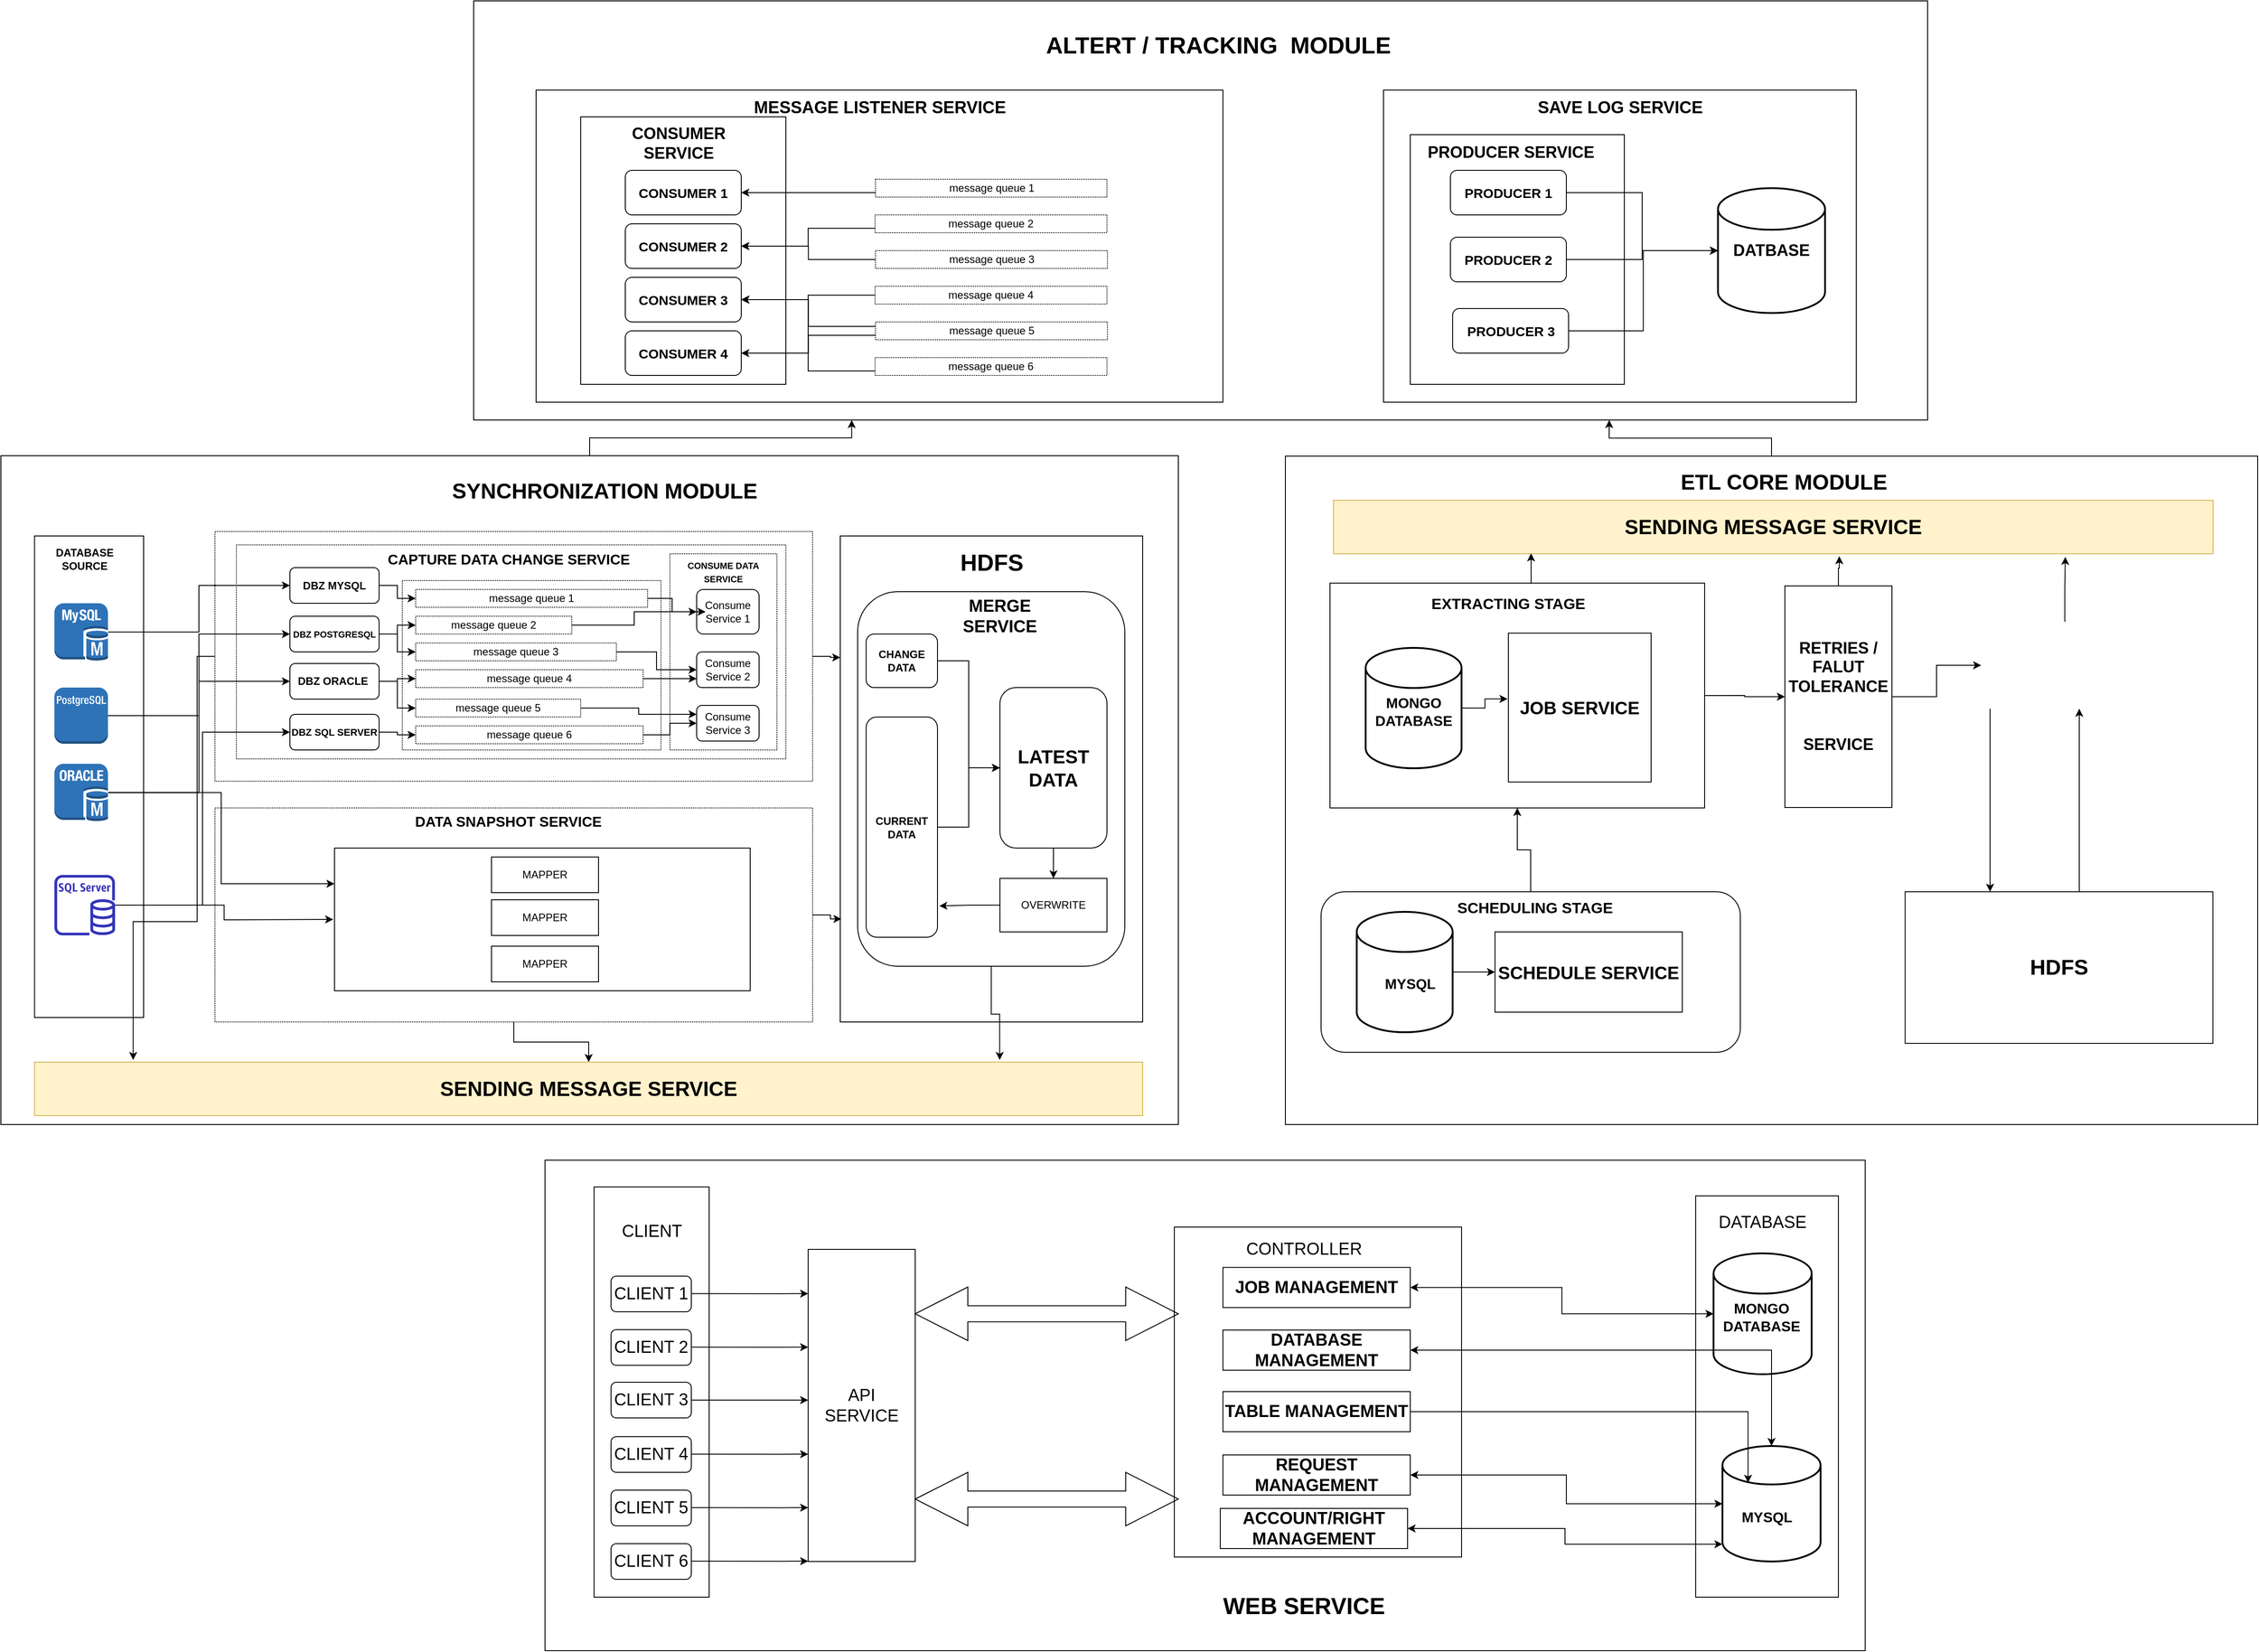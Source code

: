 <mxfile version="14.7.4" type="device"><diagram id="QPq5sJw2cAP8BwN6DAW2" name="Page-1"><mxGraphModel dx="2370" dy="2492" grid="1" gridSize="10" guides="1" tooltips="1" connect="1" arrows="1" fold="1" page="1" pageScale="1" pageWidth="827" pageHeight="1169" math="0" shadow="0"><root><mxCell id="0"/><mxCell id="1" parent="0"/><mxCell id="Ia89m7YmmxteLUrxojbC-186" value="" style="rounded=0;whiteSpace=wrap;html=1;fillColor=none;" parent="1" vertex="1"><mxGeometry x="570" y="-320" width="1630" height="470" as="geometry"/></mxCell><mxCell id="Ia89m7YmmxteLUrxojbC-228" value="" style="rounded=0;whiteSpace=wrap;html=1;fillColor=none;" parent="1" vertex="1"><mxGeometry x="640" y="-220" width="770" height="350" as="geometry"/></mxCell><mxCell id="Ia89m7YmmxteLUrxojbC-204" value="" style="rounded=0;whiteSpace=wrap;html=1;fillColor=none;" parent="1" vertex="1"><mxGeometry x="690" y="-190" width="230" height="300" as="geometry"/></mxCell><mxCell id="Ia89m7YmmxteLUrxojbC-195" style="edgeStyle=orthogonalEdgeStyle;rounded=0;orthogonalLoop=1;jettySize=auto;html=1;entryX=0.781;entryY=1;entryDx=0;entryDy=0;entryPerimeter=0;startArrow=none;startFill=0;endArrow=classic;endFill=1;" parent="1" source="Ia89m7YmmxteLUrxojbC-103" target="Ia89m7YmmxteLUrxojbC-186" edge="1"><mxGeometry relative="1" as="geometry"/></mxCell><mxCell id="Ia89m7YmmxteLUrxojbC-103" value="" style="rounded=0;whiteSpace=wrap;html=1;fillColor=none;" parent="1" vertex="1"><mxGeometry x="1480" y="190.5" width="1090" height="749.5" as="geometry"/></mxCell><mxCell id="Ia89m7YmmxteLUrxojbC-153" value="" style="rounded=1;whiteSpace=wrap;html=1;fillColor=none;" parent="1" vertex="1"><mxGeometry x="1520" y="679" width="470" height="180" as="geometry"/></mxCell><mxCell id="Ia89m7YmmxteLUrxojbC-136" value="" style="rounded=0;whiteSpace=wrap;html=1;fillColor=none;" parent="1" vertex="1"><mxGeometry x="1530" y="332.88" width="420" height="252.12" as="geometry"/></mxCell><mxCell id="Ia89m7YmmxteLUrxojbC-192" style="edgeStyle=orthogonalEdgeStyle;rounded=0;orthogonalLoop=1;jettySize=auto;html=1;entryX=0.26;entryY=1;entryDx=0;entryDy=0;entryPerimeter=0;startArrow=none;startFill=0;endArrow=classic;endFill=1;" parent="1" source="Ia89m7YmmxteLUrxojbC-98" target="Ia89m7YmmxteLUrxojbC-186" edge="1"><mxGeometry relative="1" as="geometry"/></mxCell><mxCell id="Ia89m7YmmxteLUrxojbC-98" value="" style="rounded=0;whiteSpace=wrap;html=1;fillColor=none;" parent="1" vertex="1"><mxGeometry x="40" y="190" width="1320" height="750" as="geometry"/></mxCell><mxCell id="Ia89m7YmmxteLUrxojbC-10" value="" style="rounded=0;whiteSpace=wrap;html=1;fillColor=none;" parent="1" vertex="1"><mxGeometry x="77.75" y="280" width="122.25" height="540" as="geometry"/></mxCell><mxCell id="Ia89m7YmmxteLUrxojbC-22" style="edgeStyle=orthogonalEdgeStyle;rounded=0;orthogonalLoop=1;jettySize=auto;html=1;entryX=0;entryY=0.5;entryDx=0;entryDy=0;" parent="1" source="Ia89m7YmmxteLUrxojbC-7" target="Ia89m7YmmxteLUrxojbC-18" edge="1"><mxGeometry relative="1" as="geometry"/></mxCell><mxCell id="Ia89m7YmmxteLUrxojbC-7" value="" style="outlineConnect=0;dashed=0;verticalLabelPosition=bottom;verticalAlign=top;align=center;html=1;shape=mxgraph.aws3.postgre_sql_instance;fillColor=#2E73B8;gradientColor=none;dashPattern=1 1;" parent="1" vertex="1"><mxGeometry x="100" y="450" width="60" height="63" as="geometry"/></mxCell><mxCell id="Ia89m7YmmxteLUrxojbC-21" style="edgeStyle=orthogonalEdgeStyle;orthogonalLoop=1;jettySize=auto;html=1;entryX=0;entryY=0.5;entryDx=0;entryDy=0;rounded=0;" parent="1" source="Ia89m7YmmxteLUrxojbC-8" target="Ia89m7YmmxteLUrxojbC-17" edge="1"><mxGeometry relative="1" as="geometry"/></mxCell><mxCell id="Ia89m7YmmxteLUrxojbC-8" value="" style="outlineConnect=0;dashed=0;verticalLabelPosition=bottom;verticalAlign=top;align=center;html=1;shape=mxgraph.aws3.mysql_db_instance;fillColor=#2E73B8;gradientColor=none;dashPattern=1 1;" parent="1" vertex="1"><mxGeometry x="100" y="355.5" width="60" height="64.5" as="geometry"/></mxCell><mxCell id="Ia89m7YmmxteLUrxojbC-23" style="edgeStyle=orthogonalEdgeStyle;rounded=0;orthogonalLoop=1;jettySize=auto;html=1;entryX=0;entryY=0.5;entryDx=0;entryDy=0;" parent="1" source="Ia89m7YmmxteLUrxojbC-9" target="Ia89m7YmmxteLUrxojbC-19" edge="1"><mxGeometry relative="1" as="geometry"/></mxCell><mxCell id="Ia89m7YmmxteLUrxojbC-93" style="edgeStyle=orthogonalEdgeStyle;rounded=0;orthogonalLoop=1;jettySize=auto;html=1;entryX=0;entryY=0.25;entryDx=0;entryDy=0;startArrow=none;startFill=0;endArrow=classic;endFill=1;" parent="1" source="Ia89m7YmmxteLUrxojbC-9" target="Ia89m7YmmxteLUrxojbC-91" edge="1"><mxGeometry relative="1" as="geometry"/></mxCell><mxCell id="Ia89m7YmmxteLUrxojbC-9" value="" style="outlineConnect=0;dashed=0;verticalLabelPosition=bottom;verticalAlign=top;align=center;html=1;shape=mxgraph.aws3.oracle_db_instance;fillColor=#2E73B8;gradientColor=none;dashPattern=1 1;" parent="1" vertex="1"><mxGeometry x="100" y="535.5" width="60" height="64.5" as="geometry"/></mxCell><mxCell id="Ia89m7YmmxteLUrxojbC-24" style="edgeStyle=orthogonalEdgeStyle;rounded=0;orthogonalLoop=1;jettySize=auto;html=1;entryX=0;entryY=0.5;entryDx=0;entryDy=0;" parent="1" source="Ia89m7YmmxteLUrxojbC-11" target="Ia89m7YmmxteLUrxojbC-20" edge="1"><mxGeometry relative="1" as="geometry"/></mxCell><mxCell id="Ia89m7YmmxteLUrxojbC-90" style="edgeStyle=orthogonalEdgeStyle;rounded=0;orthogonalLoop=1;jettySize=auto;html=1;entryX=0;entryY=0.5;entryDx=0;entryDy=0;startArrow=none;startFill=0;endArrow=classic;endFill=1;" parent="1" source="Ia89m7YmmxteLUrxojbC-11" edge="1"><mxGeometry relative="1" as="geometry"><mxPoint x="412.5" y="710" as="targetPoint"/></mxGeometry></mxCell><mxCell id="Ia89m7YmmxteLUrxojbC-11" value="" style="outlineConnect=0;fontColor=#232F3E;gradientColor=none;fillColor=#3334B9;strokeColor=none;dashed=0;verticalLabelPosition=bottom;verticalAlign=top;align=center;html=1;fontSize=12;fontStyle=0;aspect=fixed;pointerEvents=1;shape=mxgraph.aws4.rds_sql_server_instance;dashPattern=1 1;" parent="1" vertex="1"><mxGeometry x="100" y="660" width="68" height="68" as="geometry"/></mxCell><mxCell id="Ia89m7YmmxteLUrxojbC-64" style="edgeStyle=orthogonalEdgeStyle;rounded=0;orthogonalLoop=1;jettySize=auto;html=1;entryX=0;entryY=0.25;entryDx=0;entryDy=0;" parent="1" source="Ia89m7YmmxteLUrxojbC-13" target="Ia89m7YmmxteLUrxojbC-63" edge="1"><mxGeometry relative="1" as="geometry"/></mxCell><mxCell id="Ia89m7YmmxteLUrxojbC-265" style="edgeStyle=orthogonalEdgeStyle;rounded=0;orthogonalLoop=1;jettySize=auto;html=1;exitX=0;exitY=0.5;exitDx=0;exitDy=0;entryX=0.089;entryY=-0.039;entryDx=0;entryDy=0;entryPerimeter=0;fontSize=19;startArrow=none;startFill=0;endArrow=classic;endFill=1;" parent="1" source="Ia89m7YmmxteLUrxojbC-13" target="Ia89m7YmmxteLUrxojbC-264" edge="1"><mxGeometry relative="1" as="geometry"/></mxCell><mxCell id="Ia89m7YmmxteLUrxojbC-13" value="" style="rounded=0;whiteSpace=wrap;html=1;dashed=1;dashPattern=1 1;fillColor=none;" parent="1" vertex="1"><mxGeometry x="280" y="275" width="670" height="280" as="geometry"/></mxCell><mxCell id="Ia89m7YmmxteLUrxojbC-67" style="edgeStyle=orthogonalEdgeStyle;rounded=0;orthogonalLoop=1;jettySize=auto;html=1;entryX=0.004;entryY=0.788;entryDx=0;entryDy=0;entryPerimeter=0;" parent="1" source="Ia89m7YmmxteLUrxojbC-14" target="Ia89m7YmmxteLUrxojbC-63" edge="1"><mxGeometry relative="1" as="geometry"/></mxCell><mxCell id="Ia89m7YmmxteLUrxojbC-266" style="edgeStyle=orthogonalEdgeStyle;rounded=0;orthogonalLoop=1;jettySize=auto;html=1;fontSize=19;startArrow=none;startFill=0;endArrow=classic;endFill=1;" parent="1" source="Ia89m7YmmxteLUrxojbC-14" target="Ia89m7YmmxteLUrxojbC-264" edge="1"><mxGeometry relative="1" as="geometry"/></mxCell><mxCell id="Ia89m7YmmxteLUrxojbC-14" value="" style="rounded=0;whiteSpace=wrap;html=1;dashed=1;dashPattern=1 1;fillColor=none;" parent="1" vertex="1"><mxGeometry x="280" y="585" width="670" height="240" as="geometry"/></mxCell><mxCell id="Ia89m7YmmxteLUrxojbC-15" value="" style="rounded=0;whiteSpace=wrap;html=1;dashed=1;dashPattern=1 1;fillColor=none;" parent="1" vertex="1"><mxGeometry x="304" y="290" width="616" height="240" as="geometry"/></mxCell><mxCell id="Ia89m7YmmxteLUrxojbC-16" value="&lt;font size=&quot;1&quot;&gt;&lt;b style=&quot;font-size: 16px&quot;&gt;CAPTURE DATA CHANGE SERVICE&lt;/b&gt;&lt;/font&gt;" style="text;html=1;strokeColor=none;fillColor=none;align=center;verticalAlign=middle;whiteSpace=wrap;rounded=0;dashed=1;dashPattern=1 1;" parent="1" vertex="1"><mxGeometry x="457.5" y="295.5" width="302.5" height="20" as="geometry"/></mxCell><mxCell id="Ia89m7YmmxteLUrxojbC-33" style="edgeStyle=orthogonalEdgeStyle;rounded=0;orthogonalLoop=1;jettySize=auto;html=1;" parent="1" source="Ia89m7YmmxteLUrxojbC-17" target="Ia89m7YmmxteLUrxojbC-27" edge="1"><mxGeometry relative="1" as="geometry"/></mxCell><mxCell id="Ia89m7YmmxteLUrxojbC-17" value="&lt;b&gt;DBZ MYSQL&lt;/b&gt;" style="rounded=1;whiteSpace=wrap;html=1;fillColor=none;" parent="1" vertex="1"><mxGeometry x="364" y="315.5" width="100" height="40" as="geometry"/></mxCell><mxCell id="Ia89m7YmmxteLUrxojbC-34" style="edgeStyle=orthogonalEdgeStyle;rounded=0;orthogonalLoop=1;jettySize=auto;html=1;" parent="1" source="Ia89m7YmmxteLUrxojbC-18" target="Ia89m7YmmxteLUrxojbC-28" edge="1"><mxGeometry relative="1" as="geometry"/></mxCell><mxCell id="Ia89m7YmmxteLUrxojbC-35" style="edgeStyle=orthogonalEdgeStyle;rounded=0;orthogonalLoop=1;jettySize=auto;html=1;" parent="1" source="Ia89m7YmmxteLUrxojbC-18" target="Ia89m7YmmxteLUrxojbC-29" edge="1"><mxGeometry relative="1" as="geometry"/></mxCell><mxCell id="Ia89m7YmmxteLUrxojbC-18" value="&lt;font style=&quot;font-size: 10px&quot;&gt;&lt;b&gt;DBZ POSTGRESQL&lt;/b&gt;&lt;/font&gt;" style="rounded=1;whiteSpace=wrap;html=1;fillColor=none;" parent="1" vertex="1"><mxGeometry x="364" y="370" width="100" height="40" as="geometry"/></mxCell><mxCell id="Ia89m7YmmxteLUrxojbC-36" style="edgeStyle=orthogonalEdgeStyle;rounded=0;orthogonalLoop=1;jettySize=auto;html=1;entryX=0;entryY=0.5;entryDx=0;entryDy=0;" parent="1" source="Ia89m7YmmxteLUrxojbC-19" target="Ia89m7YmmxteLUrxojbC-30" edge="1"><mxGeometry relative="1" as="geometry"/></mxCell><mxCell id="Ia89m7YmmxteLUrxojbC-37" style="edgeStyle=orthogonalEdgeStyle;rounded=0;orthogonalLoop=1;jettySize=auto;html=1;" parent="1" source="Ia89m7YmmxteLUrxojbC-19" target="Ia89m7YmmxteLUrxojbC-31" edge="1"><mxGeometry relative="1" as="geometry"/></mxCell><mxCell id="Ia89m7YmmxteLUrxojbC-19" value="&lt;b&gt;DBZ ORACLE&amp;nbsp;&lt;/b&gt;" style="rounded=1;whiteSpace=wrap;html=1;fillColor=none;" parent="1" vertex="1"><mxGeometry x="364" y="423" width="100" height="40" as="geometry"/></mxCell><mxCell id="Ia89m7YmmxteLUrxojbC-38" style="edgeStyle=orthogonalEdgeStyle;rounded=0;orthogonalLoop=1;jettySize=auto;html=1;" parent="1" source="Ia89m7YmmxteLUrxojbC-20" target="Ia89m7YmmxteLUrxojbC-32" edge="1"><mxGeometry relative="1" as="geometry"/></mxCell><mxCell id="Ia89m7YmmxteLUrxojbC-20" value="&lt;font style=&quot;font-size: 11px&quot;&gt;&lt;b&gt;DBZ SQL SERVER&lt;/b&gt;&lt;/font&gt;" style="rounded=1;whiteSpace=wrap;html=1;fillColor=none;" parent="1" vertex="1"><mxGeometry x="364" y="480" width="100" height="40" as="geometry"/></mxCell><mxCell id="Ia89m7YmmxteLUrxojbC-25" value="" style="rounded=0;whiteSpace=wrap;html=1;dashed=1;dashPattern=1 1;fillColor=none;" parent="1" vertex="1"><mxGeometry x="490" y="330" width="290" height="190" as="geometry"/></mxCell><mxCell id="Ia89m7YmmxteLUrxojbC-49" style="edgeStyle=orthogonalEdgeStyle;rounded=0;orthogonalLoop=1;jettySize=auto;html=1;entryX=0;entryY=0.5;entryDx=0;entryDy=0;" parent="1" source="Ia89m7YmmxteLUrxojbC-27" target="Ia89m7YmmxteLUrxojbC-42" edge="1"><mxGeometry relative="1" as="geometry"/></mxCell><mxCell id="Ia89m7YmmxteLUrxojbC-27" value="message queue 1" style="rounded=0;whiteSpace=wrap;html=1;dashed=1;dashPattern=1 1;fillColor=none;" parent="1" vertex="1"><mxGeometry x="505" y="340" width="260" height="20" as="geometry"/></mxCell><mxCell id="Ia89m7YmmxteLUrxojbC-50" style="edgeStyle=orthogonalEdgeStyle;rounded=0;orthogonalLoop=1;jettySize=auto;html=1;entryX=0.143;entryY=0.5;entryDx=0;entryDy=0;entryPerimeter=0;" parent="1" source="Ia89m7YmmxteLUrxojbC-28" target="Ia89m7YmmxteLUrxojbC-42" edge="1"><mxGeometry relative="1" as="geometry"/></mxCell><mxCell id="Ia89m7YmmxteLUrxojbC-28" value="message queue 2" style="rounded=0;whiteSpace=wrap;html=1;dashed=1;dashPattern=1 1;fillColor=none;" parent="1" vertex="1"><mxGeometry x="505" y="370" width="175" height="20" as="geometry"/></mxCell><mxCell id="Ia89m7YmmxteLUrxojbC-51" style="edgeStyle=orthogonalEdgeStyle;rounded=0;orthogonalLoop=1;jettySize=auto;html=1;" parent="1" source="Ia89m7YmmxteLUrxojbC-29" target="Ia89m7YmmxteLUrxojbC-45" edge="1"><mxGeometry relative="1" as="geometry"/></mxCell><mxCell id="Ia89m7YmmxteLUrxojbC-29" value="message queue 3" style="rounded=0;whiteSpace=wrap;html=1;dashed=1;dashPattern=1 1;fillColor=none;" parent="1" vertex="1"><mxGeometry x="505" y="400" width="225" height="20" as="geometry"/></mxCell><mxCell id="Ia89m7YmmxteLUrxojbC-52" style="edgeStyle=orthogonalEdgeStyle;rounded=0;orthogonalLoop=1;jettySize=auto;html=1;entryX=0;entryY=0.75;entryDx=0;entryDy=0;" parent="1" source="Ia89m7YmmxteLUrxojbC-30" target="Ia89m7YmmxteLUrxojbC-45" edge="1"><mxGeometry relative="1" as="geometry"/></mxCell><mxCell id="Ia89m7YmmxteLUrxojbC-30" value="message queue 4" style="rounded=0;whiteSpace=wrap;html=1;dashed=1;dashPattern=1 1;fillColor=none;" parent="1" vertex="1"><mxGeometry x="505" y="430" width="255" height="20" as="geometry"/></mxCell><mxCell id="Ia89m7YmmxteLUrxojbC-55" style="edgeStyle=orthogonalEdgeStyle;rounded=0;orthogonalLoop=1;jettySize=auto;html=1;entryX=0;entryY=0.25;entryDx=0;entryDy=0;" parent="1" source="Ia89m7YmmxteLUrxojbC-31" target="Ia89m7YmmxteLUrxojbC-46" edge="1"><mxGeometry relative="1" as="geometry"/></mxCell><mxCell id="Ia89m7YmmxteLUrxojbC-31" value="message queue 5" style="rounded=0;whiteSpace=wrap;html=1;dashed=1;dashPattern=1 1;fillColor=none;" parent="1" vertex="1"><mxGeometry x="505" y="463" width="185" height="20" as="geometry"/></mxCell><mxCell id="Ia89m7YmmxteLUrxojbC-56" style="edgeStyle=orthogonalEdgeStyle;rounded=0;orthogonalLoop=1;jettySize=auto;html=1;entryX=0;entryY=0.5;entryDx=0;entryDy=0;" parent="1" source="Ia89m7YmmxteLUrxojbC-32" target="Ia89m7YmmxteLUrxojbC-46" edge="1"><mxGeometry relative="1" as="geometry"/></mxCell><mxCell id="Ia89m7YmmxteLUrxojbC-32" value="message queue 6" style="rounded=0;whiteSpace=wrap;html=1;dashed=1;dashPattern=1 1;fillColor=none;" parent="1" vertex="1"><mxGeometry x="505" y="493" width="255" height="20" as="geometry"/></mxCell><mxCell id="Ia89m7YmmxteLUrxojbC-39" value="" style="rounded=0;whiteSpace=wrap;html=1;dashed=1;dashPattern=1 1;fillColor=none;" parent="1" vertex="1"><mxGeometry x="790" y="300" width="120" height="220" as="geometry"/></mxCell><mxCell id="Ia89m7YmmxteLUrxojbC-40" value="&lt;b&gt;&lt;font style=&quot;font-size: 10px&quot;&gt;CONSUME DATA SERVICE&lt;/font&gt;&lt;/b&gt;" style="text;html=1;strokeColor=none;fillColor=none;align=center;verticalAlign=middle;whiteSpace=wrap;rounded=0;dashed=1;dashPattern=1 1;" parent="1" vertex="1"><mxGeometry x="805" y="310" width="90" height="20" as="geometry"/></mxCell><mxCell id="Ia89m7YmmxteLUrxojbC-42" value="Consume Service 1" style="rounded=1;whiteSpace=wrap;html=1;fillColor=none;" parent="1" vertex="1"><mxGeometry x="820" y="340" width="70" height="50" as="geometry"/></mxCell><mxCell id="Ia89m7YmmxteLUrxojbC-45" value="Consume Service 2" style="rounded=1;whiteSpace=wrap;html=1;fillColor=none;" parent="1" vertex="1"><mxGeometry x="820" y="410" width="70" height="40" as="geometry"/></mxCell><mxCell id="Ia89m7YmmxteLUrxojbC-46" value="Consume Service 3" style="rounded=1;whiteSpace=wrap;html=1;fillColor=none;" parent="1" vertex="1"><mxGeometry x="820" y="470" width="70" height="40" as="geometry"/></mxCell><mxCell id="Ia89m7YmmxteLUrxojbC-57" value="&lt;b&gt;DATABASE SOURCE&lt;/b&gt;" style="text;html=1;strokeColor=none;fillColor=none;align=center;verticalAlign=middle;whiteSpace=wrap;rounded=0;" parent="1" vertex="1"><mxGeometry x="114" y="295.5" width="40" height="20" as="geometry"/></mxCell><mxCell id="Ia89m7YmmxteLUrxojbC-60" value="&lt;font style=&quot;font-size: 14px&quot;&gt;&lt;b style=&quot;font-size: 16px&quot;&gt;DATA SNAPSHOT SERVICE&lt;/b&gt;&lt;/font&gt;" style="text;html=1;strokeColor=none;fillColor=none;align=center;verticalAlign=middle;whiteSpace=wrap;rounded=0;" parent="1" vertex="1"><mxGeometry x="493.75" y="590" width="230" height="20" as="geometry"/></mxCell><mxCell id="Ia89m7YmmxteLUrxojbC-63" value="" style="rounded=0;whiteSpace=wrap;html=1;fillColor=none;" parent="1" vertex="1"><mxGeometry x="981" y="280" width="339" height="545" as="geometry"/></mxCell><mxCell id="Ia89m7YmmxteLUrxojbC-69" value="&lt;font style=&quot;font-size: 26px&quot;&gt;&lt;b&gt;HDFS&lt;/b&gt;&lt;/font&gt;" style="text;html=1;strokeColor=none;fillColor=none;align=center;verticalAlign=middle;whiteSpace=wrap;rounded=0;" parent="1" vertex="1"><mxGeometry x="1130.5" y="300" width="40" height="20" as="geometry"/></mxCell><mxCell id="Ia89m7YmmxteLUrxojbC-268" style="edgeStyle=orthogonalEdgeStyle;rounded=0;orthogonalLoop=1;jettySize=auto;html=1;entryX=0.871;entryY=-0.039;entryDx=0;entryDy=0;entryPerimeter=0;fontSize=19;startArrow=none;startFill=0;endArrow=classic;endFill=1;" parent="1" source="Ia89m7YmmxteLUrxojbC-72" target="Ia89m7YmmxteLUrxojbC-264" edge="1"><mxGeometry relative="1" as="geometry"/></mxCell><mxCell id="Ia89m7YmmxteLUrxojbC-72" value="" style="rounded=1;whiteSpace=wrap;html=1;fillColor=none;" parent="1" vertex="1"><mxGeometry x="1000.5" y="342.5" width="299.5" height="420" as="geometry"/></mxCell><mxCell id="Ia89m7YmmxteLUrxojbC-77" style="edgeStyle=orthogonalEdgeStyle;rounded=0;orthogonalLoop=1;jettySize=auto;html=1;" parent="1" source="Ia89m7YmmxteLUrxojbC-74" target="Ia89m7YmmxteLUrxojbC-76" edge="1"><mxGeometry relative="1" as="geometry"/></mxCell><mxCell id="Ia89m7YmmxteLUrxojbC-74" value="&lt;b&gt;CHANGE DATA&lt;/b&gt;" style="rounded=1;whiteSpace=wrap;html=1;fillColor=none;" parent="1" vertex="1"><mxGeometry x="1010" y="390" width="80" height="60" as="geometry"/></mxCell><mxCell id="Ia89m7YmmxteLUrxojbC-78" style="edgeStyle=orthogonalEdgeStyle;rounded=0;orthogonalLoop=1;jettySize=auto;html=1;entryX=0;entryY=0.5;entryDx=0;entryDy=0;" parent="1" source="Ia89m7YmmxteLUrxojbC-75" target="Ia89m7YmmxteLUrxojbC-76" edge="1"><mxGeometry relative="1" as="geometry"/></mxCell><mxCell id="Ia89m7YmmxteLUrxojbC-75" value="&lt;b&gt;CURRENT DATA&lt;/b&gt;" style="rounded=1;whiteSpace=wrap;html=1;fillColor=none;" parent="1" vertex="1"><mxGeometry x="1010" y="483" width="80" height="247" as="geometry"/></mxCell><mxCell id="Ia89m7YmmxteLUrxojbC-76" value="&lt;font size=&quot;1&quot;&gt;&lt;b style=&quot;font-size: 21px&quot;&gt;LATEST DATA&lt;/b&gt;&lt;/font&gt;" style="rounded=1;whiteSpace=wrap;html=1;fillColor=none;" parent="1" vertex="1"><mxGeometry x="1160" y="450" width="120" height="180" as="geometry"/></mxCell><mxCell id="Ia89m7YmmxteLUrxojbC-85" style="edgeStyle=orthogonalEdgeStyle;rounded=0;orthogonalLoop=1;jettySize=auto;html=1;entryX=0.5;entryY=1;entryDx=0;entryDy=0;startArrow=classic;startFill=1;endArrow=none;endFill=0;" parent="1" source="Ia89m7YmmxteLUrxojbC-84" target="Ia89m7YmmxteLUrxojbC-76" edge="1"><mxGeometry relative="1" as="geometry"/></mxCell><mxCell id="Ia89m7YmmxteLUrxojbC-88" style="edgeStyle=orthogonalEdgeStyle;rounded=0;orthogonalLoop=1;jettySize=auto;html=1;entryX=1.025;entryY=0.858;entryDx=0;entryDy=0;entryPerimeter=0;" parent="1" source="Ia89m7YmmxteLUrxojbC-84" target="Ia89m7YmmxteLUrxojbC-75" edge="1"><mxGeometry relative="1" as="geometry"/></mxCell><mxCell id="Ia89m7YmmxteLUrxojbC-84" value="OVERWRITE" style="rounded=0;whiteSpace=wrap;html=1;fillColor=none;" parent="1" vertex="1"><mxGeometry x="1160" y="664" width="120" height="60" as="geometry"/></mxCell><mxCell id="Ia89m7YmmxteLUrxojbC-91" value="" style="rounded=0;whiteSpace=wrap;html=1;fillColor=none;" parent="1" vertex="1"><mxGeometry x="414" y="630" width="466" height="160" as="geometry"/></mxCell><mxCell id="Ia89m7YmmxteLUrxojbC-94" value="MAPPER" style="rounded=0;whiteSpace=wrap;html=1;fillColor=none;" parent="1" vertex="1"><mxGeometry x="590" y="640" width="120" height="40" as="geometry"/></mxCell><mxCell id="Ia89m7YmmxteLUrxojbC-95" value="MAPPER" style="rounded=0;whiteSpace=wrap;html=1;fillColor=none;" parent="1" vertex="1"><mxGeometry x="590" y="688" width="120" height="40" as="geometry"/></mxCell><mxCell id="Ia89m7YmmxteLUrxojbC-96" value="MAPPER" style="rounded=0;whiteSpace=wrap;html=1;fillColor=none;" parent="1" vertex="1"><mxGeometry x="590" y="740" width="120" height="40" as="geometry"/></mxCell><mxCell id="Ia89m7YmmxteLUrxojbC-100" value="&lt;font style=&quot;font-size: 24px&quot;&gt;&lt;b&gt;SYNCHRONIZATION MODULE&lt;/b&gt;&lt;/font&gt;" style="text;html=1;strokeColor=none;fillColor=none;align=center;verticalAlign=middle;whiteSpace=wrap;rounded=0;" parent="1" vertex="1"><mxGeometry x="457.5" y="210" width="518" height="40" as="geometry"/></mxCell><mxCell id="Ia89m7YmmxteLUrxojbC-104" value="&lt;font style=&quot;font-size: 24px&quot;&gt;&lt;b&gt;ETL CORE MODULE&lt;/b&gt;&lt;/font&gt;" style="text;html=1;strokeColor=none;fillColor=none;align=center;verticalAlign=middle;whiteSpace=wrap;rounded=0;" parent="1" vertex="1"><mxGeometry x="1780" y="200" width="518" height="40" as="geometry"/></mxCell><mxCell id="Ia89m7YmmxteLUrxojbC-106" style="edgeStyle=orthogonalEdgeStyle;rounded=0;orthogonalLoop=1;jettySize=auto;html=1;exitX=0.5;exitY=1;exitDx=0;exitDy=0;startArrow=none;startFill=0;endArrow=classic;endFill=1;" parent="1" source="Ia89m7YmmxteLUrxojbC-104" target="Ia89m7YmmxteLUrxojbC-104" edge="1"><mxGeometry relative="1" as="geometry"/></mxCell><mxCell id="Ia89m7YmmxteLUrxojbC-161" style="edgeStyle=orthogonalEdgeStyle;rounded=0;orthogonalLoop=1;jettySize=auto;html=1;entryX=-0.006;entryY=0.442;entryDx=0;entryDy=0;entryPerimeter=0;startArrow=none;startFill=0;endArrow=classic;endFill=1;" parent="1" source="Ia89m7YmmxteLUrxojbC-110" target="Ia89m7YmmxteLUrxojbC-160" edge="1"><mxGeometry relative="1" as="geometry"/></mxCell><mxCell id="Ia89m7YmmxteLUrxojbC-110" value="" style="strokeWidth=2;html=1;shape=mxgraph.flowchart.database;whiteSpace=wrap;fillColor=none;" parent="1" vertex="1"><mxGeometry x="1570" y="405.5" width="107.5" height="135" as="geometry"/></mxCell><mxCell id="Ia89m7YmmxteLUrxojbC-111" value="&lt;b&gt;&lt;font style=&quot;font-size: 16px&quot;&gt;MONGO DATABASE&lt;/font&gt;&lt;/b&gt;" style="text;html=1;strokeColor=none;fillColor=none;align=center;verticalAlign=middle;whiteSpace=wrap;rounded=0;" parent="1" vertex="1"><mxGeometry x="1603.75" y="467.44" width="40" height="20" as="geometry"/></mxCell><mxCell id="Ia89m7YmmxteLUrxojbC-144" style="edgeStyle=orthogonalEdgeStyle;rounded=0;orthogonalLoop=1;jettySize=auto;html=1;entryX=0;entryY=0.5;entryDx=0;entryDy=0;startArrow=none;startFill=0;endArrow=classic;endFill=1;" parent="1" source="Ia89m7YmmxteLUrxojbC-129" target="Ia89m7YmmxteLUrxojbC-131" edge="1"><mxGeometry relative="1" as="geometry"/></mxCell><mxCell id="Ia89m7YmmxteLUrxojbC-129" value="" style="strokeWidth=2;html=1;shape=mxgraph.flowchart.database;whiteSpace=wrap;fillColor=none;" parent="1" vertex="1"><mxGeometry x="1560" y="701.5" width="107.5" height="135" as="geometry"/></mxCell><mxCell id="Ia89m7YmmxteLUrxojbC-130" value="&lt;b&gt;&lt;font style=&quot;font-size: 16px&quot;&gt;MYSQL&lt;/font&gt;&lt;/b&gt;" style="text;html=1;strokeColor=none;fillColor=none;align=center;verticalAlign=middle;whiteSpace=wrap;rounded=0;" parent="1" vertex="1"><mxGeometry x="1600" y="771.5" width="40" height="20" as="geometry"/></mxCell><mxCell id="Ia89m7YmmxteLUrxojbC-131" value="&lt;font style=&quot;font-size: 20px&quot;&gt;&lt;b&gt;SCHEDULE SERVICE&lt;/b&gt;&lt;/font&gt;" style="rounded=0;whiteSpace=wrap;html=1;fillColor=none;" parent="1" vertex="1"><mxGeometry x="1715" y="724" width="210" height="90" as="geometry"/></mxCell><mxCell id="Ia89m7YmmxteLUrxojbC-157" style="edgeStyle=orthogonalEdgeStyle;rounded=0;orthogonalLoop=1;jettySize=auto;html=1;entryX=0.5;entryY=1;entryDx=0;entryDy=0;startArrow=none;startFill=0;endArrow=classic;endFill=1;" parent="1" source="Ia89m7YmmxteLUrxojbC-153" target="Ia89m7YmmxteLUrxojbC-136" edge="1"><mxGeometry relative="1" as="geometry"/></mxCell><mxCell id="Ia89m7YmmxteLUrxojbC-158" value="&lt;b&gt;&lt;font style=&quot;font-size: 17px&quot;&gt;SCHEDULING STAGE&lt;/font&gt;&lt;/b&gt;" style="text;html=1;strokeColor=none;fillColor=none;align=center;verticalAlign=middle;whiteSpace=wrap;rounded=0;" parent="1" vertex="1"><mxGeometry x="1640" y="688" width="240" height="20" as="geometry"/></mxCell><mxCell id="Ia89m7YmmxteLUrxojbC-160" value="&lt;b&gt;&lt;font style=&quot;font-size: 20px&quot;&gt;JOB SERVICE&lt;/font&gt;&lt;/b&gt;" style="rounded=0;whiteSpace=wrap;html=1;fillColor=none;" parent="1" vertex="1"><mxGeometry x="1730" y="388.94" width="160" height="167" as="geometry"/></mxCell><mxCell id="Ia89m7YmmxteLUrxojbC-162" value="&lt;b&gt;&lt;font style=&quot;font-size: 17px&quot;&gt;EXTRACTING STAGE&lt;/font&gt;&lt;/b&gt;" style="text;html=1;strokeColor=none;fillColor=none;align=center;verticalAlign=middle;whiteSpace=wrap;rounded=0;" parent="1" vertex="1"><mxGeometry x="1610" y="346.69" width="240" height="20" as="geometry"/></mxCell><mxCell id="Ia89m7YmmxteLUrxojbC-249" style="edgeStyle=orthogonalEdgeStyle;rounded=0;orthogonalLoop=1;jettySize=auto;html=1;entryX=0.832;entryY=1.058;entryDx=0;entryDy=0;entryPerimeter=0;fontSize=19;startArrow=none;startFill=0;endArrow=classic;endFill=1;" parent="1" source="Ia89m7YmmxteLUrxojbC-163" target="Ia89m7YmmxteLUrxojbC-239" edge="1"><mxGeometry relative="1" as="geometry"/></mxCell><mxCell id="Ia89m7YmmxteLUrxojbC-163" value="" style="shape=image;imageAspect=0;aspect=fixed;verticalLabelPosition=bottom;verticalAlign=top;fillColor=none;image=https://upload.wikimedia.org/wikipedia/commons/thumb/f/f3/Apache_Spark_logo.svg/1200px-Apache_Spark_logo.svg.png;" parent="1" vertex="1"><mxGeometry x="2260" y="376.29" width="187.64" height="97.42" as="geometry"/></mxCell><mxCell id="Ia89m7YmmxteLUrxojbC-184" style="edgeStyle=orthogonalEdgeStyle;rounded=0;orthogonalLoop=1;jettySize=auto;html=1;startArrow=classic;startFill=1;endArrow=none;endFill=0;" parent="1" source="Ia89m7YmmxteLUrxojbC-167" target="Ia89m7YmmxteLUrxojbC-163" edge="1"><mxGeometry relative="1" as="geometry"><Array as="points"><mxPoint x="2270" y="530"/><mxPoint x="2270" y="530"/></Array></mxGeometry></mxCell><mxCell id="Ia89m7YmmxteLUrxojbC-238" style="edgeStyle=orthogonalEdgeStyle;rounded=0;orthogonalLoop=1;jettySize=auto;html=1;fontSize=19;startArrow=none;startFill=0;endArrow=classic;endFill=1;" parent="1" source="Ia89m7YmmxteLUrxojbC-167" target="Ia89m7YmmxteLUrxojbC-163" edge="1"><mxGeometry relative="1" as="geometry"><Array as="points"><mxPoint x="2370" y="630"/><mxPoint x="2370" y="630"/></Array></mxGeometry></mxCell><mxCell id="Ia89m7YmmxteLUrxojbC-167" value="&lt;b&gt;&lt;font style=&quot;font-size: 24px&quot;&gt;HDFS&lt;/font&gt;&lt;/b&gt;" style="rounded=0;whiteSpace=wrap;html=1;fillColor=none;" parent="1" vertex="1"><mxGeometry x="2174.8" y="679" width="345" height="170" as="geometry"/></mxCell><mxCell id="Ia89m7YmmxteLUrxojbC-189" style="edgeStyle=orthogonalEdgeStyle;rounded=0;orthogonalLoop=1;jettySize=auto;html=1;startArrow=none;startFill=0;endArrow=classic;endFill=1;" parent="1" source="Ia89m7YmmxteLUrxojbC-187" target="Ia89m7YmmxteLUrxojbC-163" edge="1"><mxGeometry relative="1" as="geometry"/></mxCell><mxCell id="Ia89m7YmmxteLUrxojbC-237" style="edgeStyle=orthogonalEdgeStyle;rounded=0;orthogonalLoop=1;jettySize=auto;html=1;entryX=1;entryY=0.5;entryDx=0;entryDy=0;fontSize=19;startArrow=classic;startFill=1;endArrow=none;endFill=0;" parent="1" source="Ia89m7YmmxteLUrxojbC-187" target="Ia89m7YmmxteLUrxojbC-136" edge="1"><mxGeometry relative="1" as="geometry"/></mxCell><mxCell id="Ia89m7YmmxteLUrxojbC-243" style="edgeStyle=orthogonalEdgeStyle;rounded=0;orthogonalLoop=1;jettySize=auto;html=1;entryX=0.575;entryY=1.044;entryDx=0;entryDy=0;entryPerimeter=0;fontSize=19;startArrow=none;startFill=0;endArrow=classic;endFill=1;" parent="1" source="Ia89m7YmmxteLUrxojbC-187" target="Ia89m7YmmxteLUrxojbC-239" edge="1"><mxGeometry relative="1" as="geometry"/></mxCell><mxCell id="Ia89m7YmmxteLUrxojbC-187" value="&lt;b&gt;&lt;font style=&quot;font-size: 18px&quot;&gt;RETRIES / FALUT TOLERANCE&lt;br&gt;&amp;nbsp;&lt;br&gt;&lt;br&gt;SERVICE&lt;/font&gt;&lt;/b&gt;" style="rounded=0;whiteSpace=wrap;html=1;fillColor=none;" parent="1" vertex="1"><mxGeometry x="2040" y="336" width="120" height="248.5" as="geometry"/></mxCell><mxCell id="Ia89m7YmmxteLUrxojbC-190" value="" style="rounded=0;whiteSpace=wrap;html=1;fillColor=none;" parent="1" vertex="1"><mxGeometry x="650" y="980" width="1480" height="550" as="geometry"/></mxCell><mxCell id="Ia89m7YmmxteLUrxojbC-191" value="&lt;font size=&quot;1&quot;&gt;&lt;b style=&quot;font-size: 26px&quot;&gt;ALTERT / TRACKING&amp;nbsp; MODULE&lt;/b&gt;&lt;/font&gt;" style="text;html=1;strokeColor=none;fillColor=none;align=center;verticalAlign=middle;whiteSpace=wrap;rounded=0;" parent="1" vertex="1"><mxGeometry x="1155" y="-280" width="500" height="20" as="geometry"/></mxCell><mxCell id="Ia89m7YmmxteLUrxojbC-199" value="&lt;font style=&quot;font-size: 26px&quot;&gt;&lt;b&gt;WEB SERVICE&lt;/b&gt;&lt;/font&gt;" style="text;html=1;strokeColor=none;fillColor=none;align=center;verticalAlign=middle;whiteSpace=wrap;rounded=0;" parent="1" vertex="1"><mxGeometry x="1390.5" y="1470" width="220" height="20" as="geometry"/></mxCell><mxCell id="Ia89m7YmmxteLUrxojbC-216" style="edgeStyle=orthogonalEdgeStyle;rounded=0;orthogonalLoop=1;jettySize=auto;html=1;entryX=0;entryY=0.75;entryDx=0;entryDy=0;startArrow=classic;startFill=1;endArrow=none;endFill=0;" parent="1" source="Ia89m7YmmxteLUrxojbC-200" target="Ia89m7YmmxteLUrxojbC-209" edge="1"><mxGeometry relative="1" as="geometry"/></mxCell><mxCell id="Ia89m7YmmxteLUrxojbC-200" value="&lt;span style=&quot;font-size: 15px&quot;&gt;&lt;b&gt;CONSUMER 1&lt;/b&gt;&lt;/span&gt;" style="rounded=1;whiteSpace=wrap;html=1;fillColor=none;" parent="1" vertex="1"><mxGeometry x="740" y="-130" width="130" height="50" as="geometry"/></mxCell><mxCell id="Ia89m7YmmxteLUrxojbC-217" style="edgeStyle=orthogonalEdgeStyle;rounded=0;orthogonalLoop=1;jettySize=auto;html=1;entryX=0;entryY=0.75;entryDx=0;entryDy=0;startArrow=classic;startFill=1;endArrow=none;endFill=0;" parent="1" source="Ia89m7YmmxteLUrxojbC-201" target="Ia89m7YmmxteLUrxojbC-210" edge="1"><mxGeometry relative="1" as="geometry"/></mxCell><mxCell id="Ia89m7YmmxteLUrxojbC-218" style="edgeStyle=orthogonalEdgeStyle;rounded=0;orthogonalLoop=1;jettySize=auto;html=1;entryX=0;entryY=0.5;entryDx=0;entryDy=0;startArrow=classic;startFill=1;endArrow=none;endFill=0;" parent="1" source="Ia89m7YmmxteLUrxojbC-201" target="Ia89m7YmmxteLUrxojbC-211" edge="1"><mxGeometry relative="1" as="geometry"/></mxCell><mxCell id="Ia89m7YmmxteLUrxojbC-201" value="&lt;b style=&quot;font-size: 15px&quot;&gt;CONSUMER 2&lt;/b&gt;" style="rounded=1;whiteSpace=wrap;html=1;fillColor=none;" parent="1" vertex="1"><mxGeometry x="740" y="-70" width="130" height="50" as="geometry"/></mxCell><mxCell id="Ia89m7YmmxteLUrxojbC-219" style="edgeStyle=orthogonalEdgeStyle;rounded=0;orthogonalLoop=1;jettySize=auto;html=1;startArrow=classic;startFill=1;endArrow=none;endFill=0;" parent="1" source="Ia89m7YmmxteLUrxojbC-202" target="Ia89m7YmmxteLUrxojbC-212" edge="1"><mxGeometry relative="1" as="geometry"/></mxCell><mxCell id="Ia89m7YmmxteLUrxojbC-220" style="edgeStyle=orthogonalEdgeStyle;rounded=0;orthogonalLoop=1;jettySize=auto;html=1;entryX=0;entryY=0.25;entryDx=0;entryDy=0;startArrow=classic;startFill=1;endArrow=none;endFill=0;" parent="1" source="Ia89m7YmmxteLUrxojbC-202" target="Ia89m7YmmxteLUrxojbC-213" edge="1"><mxGeometry relative="1" as="geometry"/></mxCell><mxCell id="Ia89m7YmmxteLUrxojbC-221" style="edgeStyle=orthogonalEdgeStyle;rounded=0;orthogonalLoop=1;jettySize=auto;html=1;entryX=0;entryY=0.75;entryDx=0;entryDy=0;startArrow=classic;startFill=1;endArrow=none;endFill=0;" parent="1" source="Ia89m7YmmxteLUrxojbC-202" target="Ia89m7YmmxteLUrxojbC-215" edge="1"><mxGeometry relative="1" as="geometry"/></mxCell><mxCell id="Ia89m7YmmxteLUrxojbC-202" value="&lt;b style=&quot;font-size: 15px&quot;&gt;CONSUMER 3&lt;/b&gt;" style="rounded=1;whiteSpace=wrap;html=1;fillColor=none;" parent="1" vertex="1"><mxGeometry x="740" y="-10" width="130" height="50" as="geometry"/></mxCell><mxCell id="Ia89m7YmmxteLUrxojbC-222" style="edgeStyle=orthogonalEdgeStyle;rounded=0;orthogonalLoop=1;jettySize=auto;html=1;entryX=0;entryY=0.75;entryDx=0;entryDy=0;startArrow=classic;startFill=1;endArrow=none;endFill=0;" parent="1" source="Ia89m7YmmxteLUrxojbC-203" target="Ia89m7YmmxteLUrxojbC-213" edge="1"><mxGeometry relative="1" as="geometry"/></mxCell><mxCell id="Ia89m7YmmxteLUrxojbC-203" value="&lt;b style=&quot;font-size: 15px&quot;&gt;CONSUMER 4&lt;/b&gt;" style="rounded=1;whiteSpace=wrap;html=1;fillColor=none;" parent="1" vertex="1"><mxGeometry x="740" y="50" width="130" height="50" as="geometry"/></mxCell><mxCell id="Ia89m7YmmxteLUrxojbC-207" value="&lt;b&gt;&lt;font style=&quot;font-size: 18px&quot;&gt;CONSUMER SERVICE&lt;/font&gt;&lt;/b&gt;" style="text;html=1;strokeColor=none;fillColor=none;align=center;verticalAlign=middle;whiteSpace=wrap;rounded=0;" parent="1" vertex="1"><mxGeometry x="730" y="-170" width="140" height="20" as="geometry"/></mxCell><mxCell id="Ia89m7YmmxteLUrxojbC-209" value="message queue 1" style="rounded=0;whiteSpace=wrap;html=1;dashed=1;dashPattern=1 1;fillColor=none;" parent="1" vertex="1"><mxGeometry x="1020.5" y="-120" width="259.5" height="20" as="geometry"/></mxCell><mxCell id="Ia89m7YmmxteLUrxojbC-210" value="message queue 2" style="rounded=0;whiteSpace=wrap;html=1;dashed=1;dashPattern=1 1;fillColor=none;" parent="1" vertex="1"><mxGeometry x="1020" y="-80" width="260" height="20" as="geometry"/></mxCell><mxCell id="Ia89m7YmmxteLUrxojbC-211" value="message queue 3" style="rounded=0;whiteSpace=wrap;html=1;dashed=1;dashPattern=1 1;fillColor=none;" parent="1" vertex="1"><mxGeometry x="1020.5" y="-40" width="260" height="20" as="geometry"/></mxCell><mxCell id="Ia89m7YmmxteLUrxojbC-212" value="message queue 4" style="rounded=0;whiteSpace=wrap;html=1;dashed=1;dashPattern=1 1;fillColor=none;" parent="1" vertex="1"><mxGeometry x="1020" width="260" height="20" as="geometry"/></mxCell><mxCell id="Ia89m7YmmxteLUrxojbC-213" value="message queue 5" style="rounded=0;whiteSpace=wrap;html=1;dashed=1;dashPattern=1 1;fillColor=none;" parent="1" vertex="1"><mxGeometry x="1020.5" y="40" width="260" height="20" as="geometry"/></mxCell><mxCell id="Ia89m7YmmxteLUrxojbC-215" value="message queue 6" style="rounded=0;whiteSpace=wrap;html=1;dashed=1;dashPattern=1 1;fillColor=none;" parent="1" vertex="1"><mxGeometry x="1020" y="80" width="260" height="20" as="geometry"/></mxCell><mxCell id="Ia89m7YmmxteLUrxojbC-235" value="MESSAGE LISTENER SERVICE" style="text;html=1;strokeColor=none;fillColor=none;align=center;verticalAlign=middle;whiteSpace=wrap;rounded=0;fontSize=19;fontStyle=1" parent="1" vertex="1"><mxGeometry x="860.5" y="-210" width="329" height="20" as="geometry"/></mxCell><mxCell id="Ia89m7YmmxteLUrxojbC-239" value="&lt;b&gt;&lt;font style=&quot;font-size: 23px&quot;&gt;SENDING MESSAGE SERVICE&lt;/font&gt;&lt;/b&gt;" style="rounded=0;whiteSpace=wrap;html=1;fontSize=19;fillColor=#fff2cc;strokeColor=#d6b656;" parent="1" vertex="1"><mxGeometry x="1534" y="240" width="986" height="60" as="geometry"/></mxCell><mxCell id="Ia89m7YmmxteLUrxojbC-246" style="edgeStyle=orthogonalEdgeStyle;rounded=0;orthogonalLoop=1;jettySize=auto;html=1;entryX=0.575;entryY=1.044;entryDx=0;entryDy=0;entryPerimeter=0;fontSize=19;startArrow=none;startFill=0;endArrow=classic;endFill=1;" parent="1" edge="1"><mxGeometry relative="1" as="geometry"><mxPoint x="1754.5" y="332.88" as="sourcePoint"/><mxPoint x="1755.45" y="299.52" as="targetPoint"/></mxGeometry></mxCell><mxCell id="Ia89m7YmmxteLUrxojbC-250" value="" style="rounded=0;whiteSpace=wrap;html=1;fontSize=19;fillColor=none;" parent="1" vertex="1"><mxGeometry x="1590" y="-220" width="530" height="350" as="geometry"/></mxCell><mxCell id="Ia89m7YmmxteLUrxojbC-251" value="SAVE LOG SERVICE" style="text;html=1;strokeColor=none;fillColor=none;align=center;verticalAlign=middle;whiteSpace=wrap;rounded=0;fontSize=19;fontStyle=1" parent="1" vertex="1"><mxGeometry x="1690.5" y="-210" width="329" height="20" as="geometry"/></mxCell><mxCell id="Ia89m7YmmxteLUrxojbC-254" value="" style="rounded=0;whiteSpace=wrap;html=1;fontSize=19;fillColor=none;" parent="1" vertex="1"><mxGeometry x="1620" y="-170" width="240" height="280" as="geometry"/></mxCell><mxCell id="Ia89m7YmmxteLUrxojbC-260" style="edgeStyle=orthogonalEdgeStyle;rounded=0;orthogonalLoop=1;jettySize=auto;html=1;fontSize=19;startArrow=none;startFill=0;endArrow=classic;endFill=1;" parent="1" source="Ia89m7YmmxteLUrxojbC-255" target="Ia89m7YmmxteLUrxojbC-259" edge="1"><mxGeometry relative="1" as="geometry"/></mxCell><mxCell id="Ia89m7YmmxteLUrxojbC-255" value="&lt;span style=&quot;font-size: 15px&quot;&gt;&lt;b&gt;PRODUCER 1&lt;/b&gt;&lt;/span&gt;" style="rounded=1;whiteSpace=wrap;html=1;fillColor=none;" parent="1" vertex="1"><mxGeometry x="1665" y="-130" width="130" height="50" as="geometry"/></mxCell><mxCell id="Ia89m7YmmxteLUrxojbC-256" value="&lt;b&gt;&lt;font style=&quot;font-size: 18px&quot;&gt;PRODUCER SERVICE&lt;/font&gt;&lt;/b&gt;" style="text;html=1;strokeColor=none;fillColor=none;align=center;verticalAlign=middle;whiteSpace=wrap;rounded=0;" parent="1" vertex="1"><mxGeometry x="1627.5" y="-160" width="210" height="20" as="geometry"/></mxCell><mxCell id="Ia89m7YmmxteLUrxojbC-261" style="edgeStyle=orthogonalEdgeStyle;rounded=0;orthogonalLoop=1;jettySize=auto;html=1;fontSize=19;startArrow=none;startFill=0;endArrow=classic;endFill=1;" parent="1" source="Ia89m7YmmxteLUrxojbC-257" target="Ia89m7YmmxteLUrxojbC-259" edge="1"><mxGeometry relative="1" as="geometry"/></mxCell><mxCell id="Ia89m7YmmxteLUrxojbC-257" value="&lt;span style=&quot;font-size: 15px&quot;&gt;&lt;b&gt;PRODUCER 2&lt;/b&gt;&lt;/span&gt;" style="rounded=1;whiteSpace=wrap;html=1;fillColor=none;" parent="1" vertex="1"><mxGeometry x="1665" y="-55" width="130" height="50" as="geometry"/></mxCell><mxCell id="Ia89m7YmmxteLUrxojbC-262" style="edgeStyle=orthogonalEdgeStyle;rounded=0;orthogonalLoop=1;jettySize=auto;html=1;fontSize=19;startArrow=none;startFill=0;endArrow=classic;endFill=1;" parent="1" source="Ia89m7YmmxteLUrxojbC-258" target="Ia89m7YmmxteLUrxojbC-259" edge="1"><mxGeometry relative="1" as="geometry"/></mxCell><mxCell id="Ia89m7YmmxteLUrxojbC-258" value="&lt;span style=&quot;font-size: 15px&quot;&gt;&lt;b&gt;PRODUCER 3&lt;/b&gt;&lt;/span&gt;" style="rounded=1;whiteSpace=wrap;html=1;fillColor=none;" parent="1" vertex="1"><mxGeometry x="1667.5" y="25" width="130" height="50" as="geometry"/></mxCell><mxCell id="Ia89m7YmmxteLUrxojbC-259" value="&lt;b&gt;&lt;font style=&quot;font-size: 18px&quot;&gt;DATBASE&lt;/font&gt;&lt;/b&gt;" style="strokeWidth=2;html=1;shape=mxgraph.flowchart.database;whiteSpace=wrap;fontSize=19;fillColor=none;" parent="1" vertex="1"><mxGeometry x="1965" y="-110" width="120" height="140" as="geometry"/></mxCell><mxCell id="Ia89m7YmmxteLUrxojbC-264" value="&lt;b&gt;&lt;font style=&quot;font-size: 23px&quot;&gt;SENDING MESSAGE SERVICE&lt;/font&gt;&lt;/b&gt;" style="rounded=0;whiteSpace=wrap;html=1;fontSize=19;fillColor=#fff2cc;strokeColor=#d6b656;" parent="1" vertex="1"><mxGeometry x="77.75" y="870" width="1242.25" height="60" as="geometry"/></mxCell><mxCell id="Ia89m7YmmxteLUrxojbC-267" value="&lt;b&gt;MERGE SERVICE&lt;/b&gt;" style="text;html=1;strokeColor=none;fillColor=none;align=center;verticalAlign=middle;whiteSpace=wrap;rounded=0;fontSize=19;" parent="1" vertex="1"><mxGeometry x="1140" y="360" width="40" height="20" as="geometry"/></mxCell><mxCell id="Ia89m7YmmxteLUrxojbC-270" value="" style="rounded=0;whiteSpace=wrap;html=1;fontSize=19;fillColor=none;" parent="1" vertex="1"><mxGeometry x="705" y="1010" width="129" height="460" as="geometry"/></mxCell><mxCell id="Ia89m7YmmxteLUrxojbC-272" value="CLIENT 1" style="rounded=1;whiteSpace=wrap;html=1;fontSize=19;fillColor=none;" parent="1" vertex="1"><mxGeometry x="724" y="1110" width="90" height="40" as="geometry"/></mxCell><mxCell id="Ia89m7YmmxteLUrxojbC-273" value="CLIENT" style="text;html=1;strokeColor=none;fillColor=none;align=center;verticalAlign=middle;whiteSpace=wrap;rounded=0;fontSize=19;" parent="1" vertex="1"><mxGeometry x="750" y="1050" width="40" height="20" as="geometry"/></mxCell><mxCell id="Ia89m7YmmxteLUrxojbC-276" value="CLIENT 2" style="rounded=1;whiteSpace=wrap;html=1;fontSize=19;fillColor=none;" parent="1" vertex="1"><mxGeometry x="724" y="1170" width="90" height="40" as="geometry"/></mxCell><mxCell id="Ia89m7YmmxteLUrxojbC-286" style="edgeStyle=orthogonalEdgeStyle;rounded=0;orthogonalLoop=1;jettySize=auto;html=1;fontSize=19;startArrow=none;startFill=0;endArrow=classic;endFill=1;" parent="1" source="Ia89m7YmmxteLUrxojbC-277" target="Ia89m7YmmxteLUrxojbC-284" edge="1"><mxGeometry relative="1" as="geometry"><Array as="points"><mxPoint x="915" y="1249"/><mxPoint x="915" y="1249"/></Array></mxGeometry></mxCell><mxCell id="Ia89m7YmmxteLUrxojbC-277" value="CLIENT 3" style="rounded=1;whiteSpace=wrap;html=1;fontSize=19;fillColor=none;" parent="1" vertex="1"><mxGeometry x="724" y="1229" width="90" height="40" as="geometry"/></mxCell><mxCell id="Ia89m7YmmxteLUrxojbC-278" value="CLIENT 4" style="rounded=1;whiteSpace=wrap;html=1;fontSize=19;fillColor=none;" parent="1" vertex="1"><mxGeometry x="724" y="1290" width="90" height="40" as="geometry"/></mxCell><mxCell id="Ia89m7YmmxteLUrxojbC-279" value="CLIENT 5" style="rounded=1;whiteSpace=wrap;html=1;fontSize=19;fillColor=none;" parent="1" vertex="1"><mxGeometry x="724" y="1350" width="90" height="40" as="geometry"/></mxCell><mxCell id="Ia89m7YmmxteLUrxojbC-280" value="CLIENT 6" style="rounded=1;whiteSpace=wrap;html=1;fontSize=19;fillColor=none;" parent="1" vertex="1"><mxGeometry x="724" y="1410" width="90" height="40" as="geometry"/></mxCell><mxCell id="Ia89m7YmmxteLUrxojbC-284" value="API SERVICE" style="rounded=0;whiteSpace=wrap;html=1;fontSize=19;fillColor=none;" parent="1" vertex="1"><mxGeometry x="945" y="1080" width="120" height="350" as="geometry"/></mxCell><mxCell id="Ia89m7YmmxteLUrxojbC-289" style="edgeStyle=orthogonalEdgeStyle;rounded=0;orthogonalLoop=1;jettySize=auto;html=1;fontSize=19;startArrow=none;startFill=0;endArrow=classic;endFill=1;" parent="1" edge="1"><mxGeometry relative="1" as="geometry"><mxPoint x="814" y="1309.66" as="sourcePoint"/><mxPoint x="945" y="1309.66" as="targetPoint"/><Array as="points"><mxPoint x="915" y="1309.66"/><mxPoint x="915" y="1309.66"/></Array></mxGeometry></mxCell><mxCell id="Ia89m7YmmxteLUrxojbC-290" style="edgeStyle=orthogonalEdgeStyle;rounded=0;orthogonalLoop=1;jettySize=auto;html=1;fontSize=19;startArrow=none;startFill=0;endArrow=classic;endFill=1;" parent="1" edge="1"><mxGeometry relative="1" as="geometry"><mxPoint x="814" y="1369.66" as="sourcePoint"/><mxPoint x="945" y="1369.66" as="targetPoint"/><Array as="points"><mxPoint x="915" y="1369.66"/><mxPoint x="915" y="1369.66"/></Array></mxGeometry></mxCell><mxCell id="Ia89m7YmmxteLUrxojbC-291" style="edgeStyle=orthogonalEdgeStyle;rounded=0;orthogonalLoop=1;jettySize=auto;html=1;fontSize=19;startArrow=none;startFill=0;endArrow=classic;endFill=1;" parent="1" edge="1"><mxGeometry relative="1" as="geometry"><mxPoint x="814" y="1429.66" as="sourcePoint"/><mxPoint x="945" y="1429.66" as="targetPoint"/><Array as="points"><mxPoint x="915" y="1429.66"/><mxPoint x="915" y="1429.66"/></Array></mxGeometry></mxCell><mxCell id="Ia89m7YmmxteLUrxojbC-292" style="edgeStyle=orthogonalEdgeStyle;rounded=0;orthogonalLoop=1;jettySize=auto;html=1;fontSize=19;startArrow=none;startFill=0;endArrow=classic;endFill=1;" parent="1" edge="1"><mxGeometry relative="1" as="geometry"><mxPoint x="814" y="1189.66" as="sourcePoint"/><mxPoint x="945" y="1189.66" as="targetPoint"/><Array as="points"><mxPoint x="915" y="1189.66"/><mxPoint x="915" y="1189.66"/></Array></mxGeometry></mxCell><mxCell id="Ia89m7YmmxteLUrxojbC-293" style="edgeStyle=orthogonalEdgeStyle;rounded=0;orthogonalLoop=1;jettySize=auto;html=1;fontSize=19;startArrow=none;startFill=0;endArrow=classic;endFill=1;" parent="1" edge="1"><mxGeometry relative="1" as="geometry"><mxPoint x="814" y="1129.66" as="sourcePoint"/><mxPoint x="945" y="1129.66" as="targetPoint"/><Array as="points"><mxPoint x="915" y="1129.66"/><mxPoint x="915" y="1129.66"/></Array></mxGeometry></mxCell><mxCell id="Ia89m7YmmxteLUrxojbC-295" value="" style="rounded=0;whiteSpace=wrap;html=1;fontSize=19;fillColor=none;" parent="1" vertex="1"><mxGeometry x="1355.5" y="1055" width="322" height="370" as="geometry"/></mxCell><mxCell id="Ia89m7YmmxteLUrxojbC-306" value="CONTROLLER" style="text;html=1;strokeColor=none;fillColor=none;align=center;verticalAlign=middle;whiteSpace=wrap;rounded=0;fontSize=19;" parent="1" vertex="1"><mxGeometry x="1480.5" y="1070" width="40" height="20" as="geometry"/></mxCell><mxCell id="Ia89m7YmmxteLUrxojbC-308" value="" style="rounded=0;whiteSpace=wrap;html=1;fontSize=19;fillColor=none;" parent="1" vertex="1"><mxGeometry x="1940" y="1020" width="160" height="450" as="geometry"/></mxCell><mxCell id="Ia89m7YmmxteLUrxojbC-311" value="DATABASE" style="text;html=1;strokeColor=none;fillColor=none;align=center;verticalAlign=middle;whiteSpace=wrap;rounded=0;fontSize=19;" parent="1" vertex="1"><mxGeometry x="1995" y="1040" width="40" height="20" as="geometry"/></mxCell><mxCell id="Ia89m7YmmxteLUrxojbC-333" style="edgeStyle=orthogonalEdgeStyle;rounded=0;orthogonalLoop=1;jettySize=auto;html=1;entryX=1;entryY=0.5;entryDx=0;entryDy=0;fontSize=19;startArrow=classic;startFill=1;endArrow=classic;endFill=1;" parent="1" source="Ia89m7YmmxteLUrxojbC-312" target="Ia89m7YmmxteLUrxojbC-318" edge="1"><mxGeometry relative="1" as="geometry"/></mxCell><mxCell id="Ia89m7YmmxteLUrxojbC-312" value="" style="strokeWidth=2;html=1;shape=mxgraph.flowchart.database;whiteSpace=wrap;fillColor=none;" parent="1" vertex="1"><mxGeometry x="1960" y="1084.5" width="110" height="135.5" as="geometry"/></mxCell><mxCell id="Ia89m7YmmxteLUrxojbC-313" value="&lt;b&gt;&lt;font style=&quot;font-size: 16px&quot;&gt;MONGO DATABASE&lt;/font&gt;&lt;/b&gt;" style="text;html=1;strokeColor=none;fillColor=none;align=center;verticalAlign=middle;whiteSpace=wrap;rounded=0;" parent="1" vertex="1"><mxGeometry x="1993.75" y="1146.44" width="40" height="20" as="geometry"/></mxCell><mxCell id="Ia89m7YmmxteLUrxojbC-314" value="" style="strokeWidth=2;html=1;shape=mxgraph.flowchart.database;whiteSpace=wrap;fillColor=none;" parent="1" vertex="1"><mxGeometry x="1970" y="1300.5" width="110" height="129.5" as="geometry"/></mxCell><mxCell id="Ia89m7YmmxteLUrxojbC-315" value="&lt;b&gt;&lt;font style=&quot;font-size: 16px&quot;&gt;MYSQL&lt;/font&gt;&lt;/b&gt;" style="text;html=1;strokeColor=none;fillColor=none;align=center;verticalAlign=middle;whiteSpace=wrap;rounded=0;" parent="1" vertex="1"><mxGeometry x="2000" y="1370" width="40" height="20" as="geometry"/></mxCell><mxCell id="Ia89m7YmmxteLUrxojbC-318" value="&lt;font size=&quot;1&quot;&gt;&lt;b style=&quot;font-size: 19px&quot;&gt;JOB MANAGEMENT&lt;/b&gt;&lt;/font&gt;" style="rounded=0;whiteSpace=wrap;html=1;fontSize=19;fillColor=none;" parent="1" vertex="1"><mxGeometry x="1410" y="1100.25" width="210" height="45" as="geometry"/></mxCell><mxCell id="0wQr4-lcK7wae1DCvnNp-1" style="edgeStyle=orthogonalEdgeStyle;rounded=0;orthogonalLoop=1;jettySize=auto;html=1;startArrow=classic;startFill=1;" edge="1" parent="1" source="Ia89m7YmmxteLUrxojbC-321" target="Ia89m7YmmxteLUrxojbC-314"><mxGeometry relative="1" as="geometry"/></mxCell><mxCell id="Ia89m7YmmxteLUrxojbC-321" value="&lt;font size=&quot;1&quot;&gt;&lt;b style=&quot;font-size: 19px&quot;&gt;DATABASE MANAGEMENT&lt;/b&gt;&lt;/font&gt;" style="rounded=0;whiteSpace=wrap;html=1;fontSize=19;fillColor=none;" parent="1" vertex="1"><mxGeometry x="1410" y="1170.5" width="210" height="45" as="geometry"/></mxCell><mxCell id="0wQr4-lcK7wae1DCvnNp-2" style="edgeStyle=orthogonalEdgeStyle;rounded=0;orthogonalLoop=1;jettySize=auto;html=1;entryX=0.261;entryY=0.318;entryDx=0;entryDy=0;entryPerimeter=0;" edge="1" parent="1" source="Ia89m7YmmxteLUrxojbC-322" target="Ia89m7YmmxteLUrxojbC-314"><mxGeometry relative="1" as="geometry"/></mxCell><mxCell id="Ia89m7YmmxteLUrxojbC-322" value="&lt;font size=&quot;1&quot;&gt;&lt;b style=&quot;font-size: 19px&quot;&gt;TABLE MANAGEMENT&lt;/b&gt;&lt;/font&gt;" style="rounded=0;whiteSpace=wrap;html=1;fontSize=19;fillColor=none;" parent="1" vertex="1"><mxGeometry x="1410" y="1239.5" width="210" height="45" as="geometry"/></mxCell><mxCell id="Ia89m7YmmxteLUrxojbC-336" style="edgeStyle=orthogonalEdgeStyle;rounded=0;orthogonalLoop=1;jettySize=auto;html=1;entryX=0;entryY=0.5;entryDx=0;entryDy=0;entryPerimeter=0;fontSize=19;startArrow=classic;startFill=1;endArrow=classic;endFill=1;" parent="1" source="Ia89m7YmmxteLUrxojbC-323" target="Ia89m7YmmxteLUrxojbC-314" edge="1"><mxGeometry relative="1" as="geometry"/></mxCell><mxCell id="Ia89m7YmmxteLUrxojbC-323" value="&lt;font size=&quot;1&quot;&gt;&lt;b style=&quot;font-size: 19px&quot;&gt;REQUEST MANAGEMENT&lt;/b&gt;&lt;/font&gt;" style="rounded=0;whiteSpace=wrap;html=1;fontSize=19;fillColor=none;" parent="1" vertex="1"><mxGeometry x="1410" y="1310.5" width="210" height="45" as="geometry"/></mxCell><mxCell id="Ia89m7YmmxteLUrxojbC-338" style="edgeStyle=orthogonalEdgeStyle;rounded=0;orthogonalLoop=1;jettySize=auto;html=1;entryX=0;entryY=0.85;entryDx=0;entryDy=0;entryPerimeter=0;fontSize=19;startArrow=classic;startFill=1;endArrow=classic;endFill=1;" parent="1" source="Ia89m7YmmxteLUrxojbC-327" target="Ia89m7YmmxteLUrxojbC-314" edge="1"><mxGeometry relative="1" as="geometry"/></mxCell><mxCell id="Ia89m7YmmxteLUrxojbC-327" value="&lt;font size=&quot;1&quot;&gt;&lt;b style=&quot;font-size: 19px&quot;&gt;ACCOUNT/RIGHT MANAGEMENT&lt;/b&gt;&lt;/font&gt;" style="rounded=0;whiteSpace=wrap;html=1;fontSize=19;fillColor=none;" parent="1" vertex="1"><mxGeometry x="1407" y="1370.5" width="210" height="45" as="geometry"/></mxCell><mxCell id="Ia89m7YmmxteLUrxojbC-331" value="" style="shape=doubleArrow;whiteSpace=wrap;html=1;fontSize=19;fillColor=none;" parent="1" vertex="1"><mxGeometry x="1065" y="1122.25" width="295" height="60" as="geometry"/></mxCell><mxCell id="Ia89m7YmmxteLUrxojbC-332" value="" style="shape=doubleArrow;whiteSpace=wrap;html=1;fontSize=19;fillColor=none;" parent="1" vertex="1"><mxGeometry x="1065" y="1330" width="295" height="60" as="geometry"/></mxCell></root></mxGraphModel></diagram></mxfile>